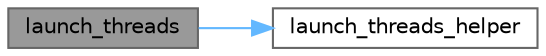 digraph "launch_threads"
{
 // LATEX_PDF_SIZE
  bgcolor="transparent";
  edge [fontname=Helvetica,fontsize=10,labelfontname=Helvetica,labelfontsize=10];
  node [fontname=Helvetica,fontsize=10,shape=box,height=0.2,width=0.4];
  rankdir="LR";
  Node1 [id="Node000001",label="launch_threads",height=0.2,width=0.4,color="gray40", fillcolor="grey60", style="filled", fontcolor="black",tooltip="Launch N worker threads and wait for them to complete."];
  Node1 -> Node2 [id="edge1_Node000001_Node000002",color="steelblue1",style="solid",tooltip=" "];
  Node2 [id="Node000002",label="launch_threads_helper",height=0.2,width=0.4,color="grey40", fillcolor="white", style="filled",URL="$astcenccli__platform__dependents_8cpp.html#ab71f663aee63a901f990d117faf0290d",tooltip="Helper function to translate thread entry points."];
}
